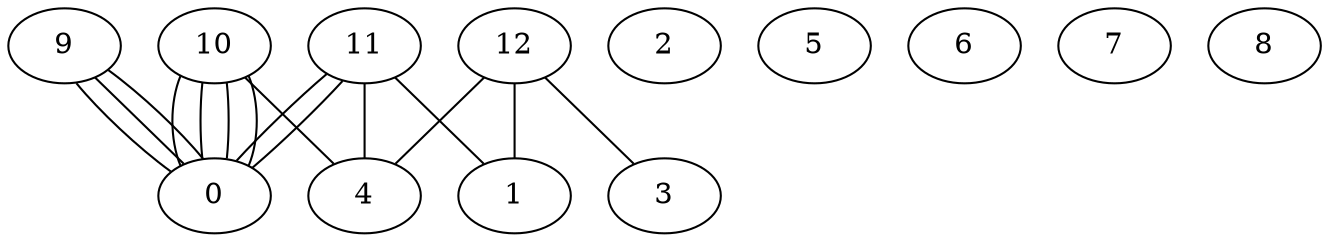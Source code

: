 graph G {
0;
1;
2;
3;
4;
5;
6;
7;
8;
9;
10;
11;
12;
12--4 ;
12--3 ;
12--1 ;
11--0 ;
11--1 ;
11--0 ;
11--4 ;
10--4 ;
10--0 ;
10--0 ;
10--0 ;
10--0 ;
9--0 ;
9--0 ;
9--0 ;
}
